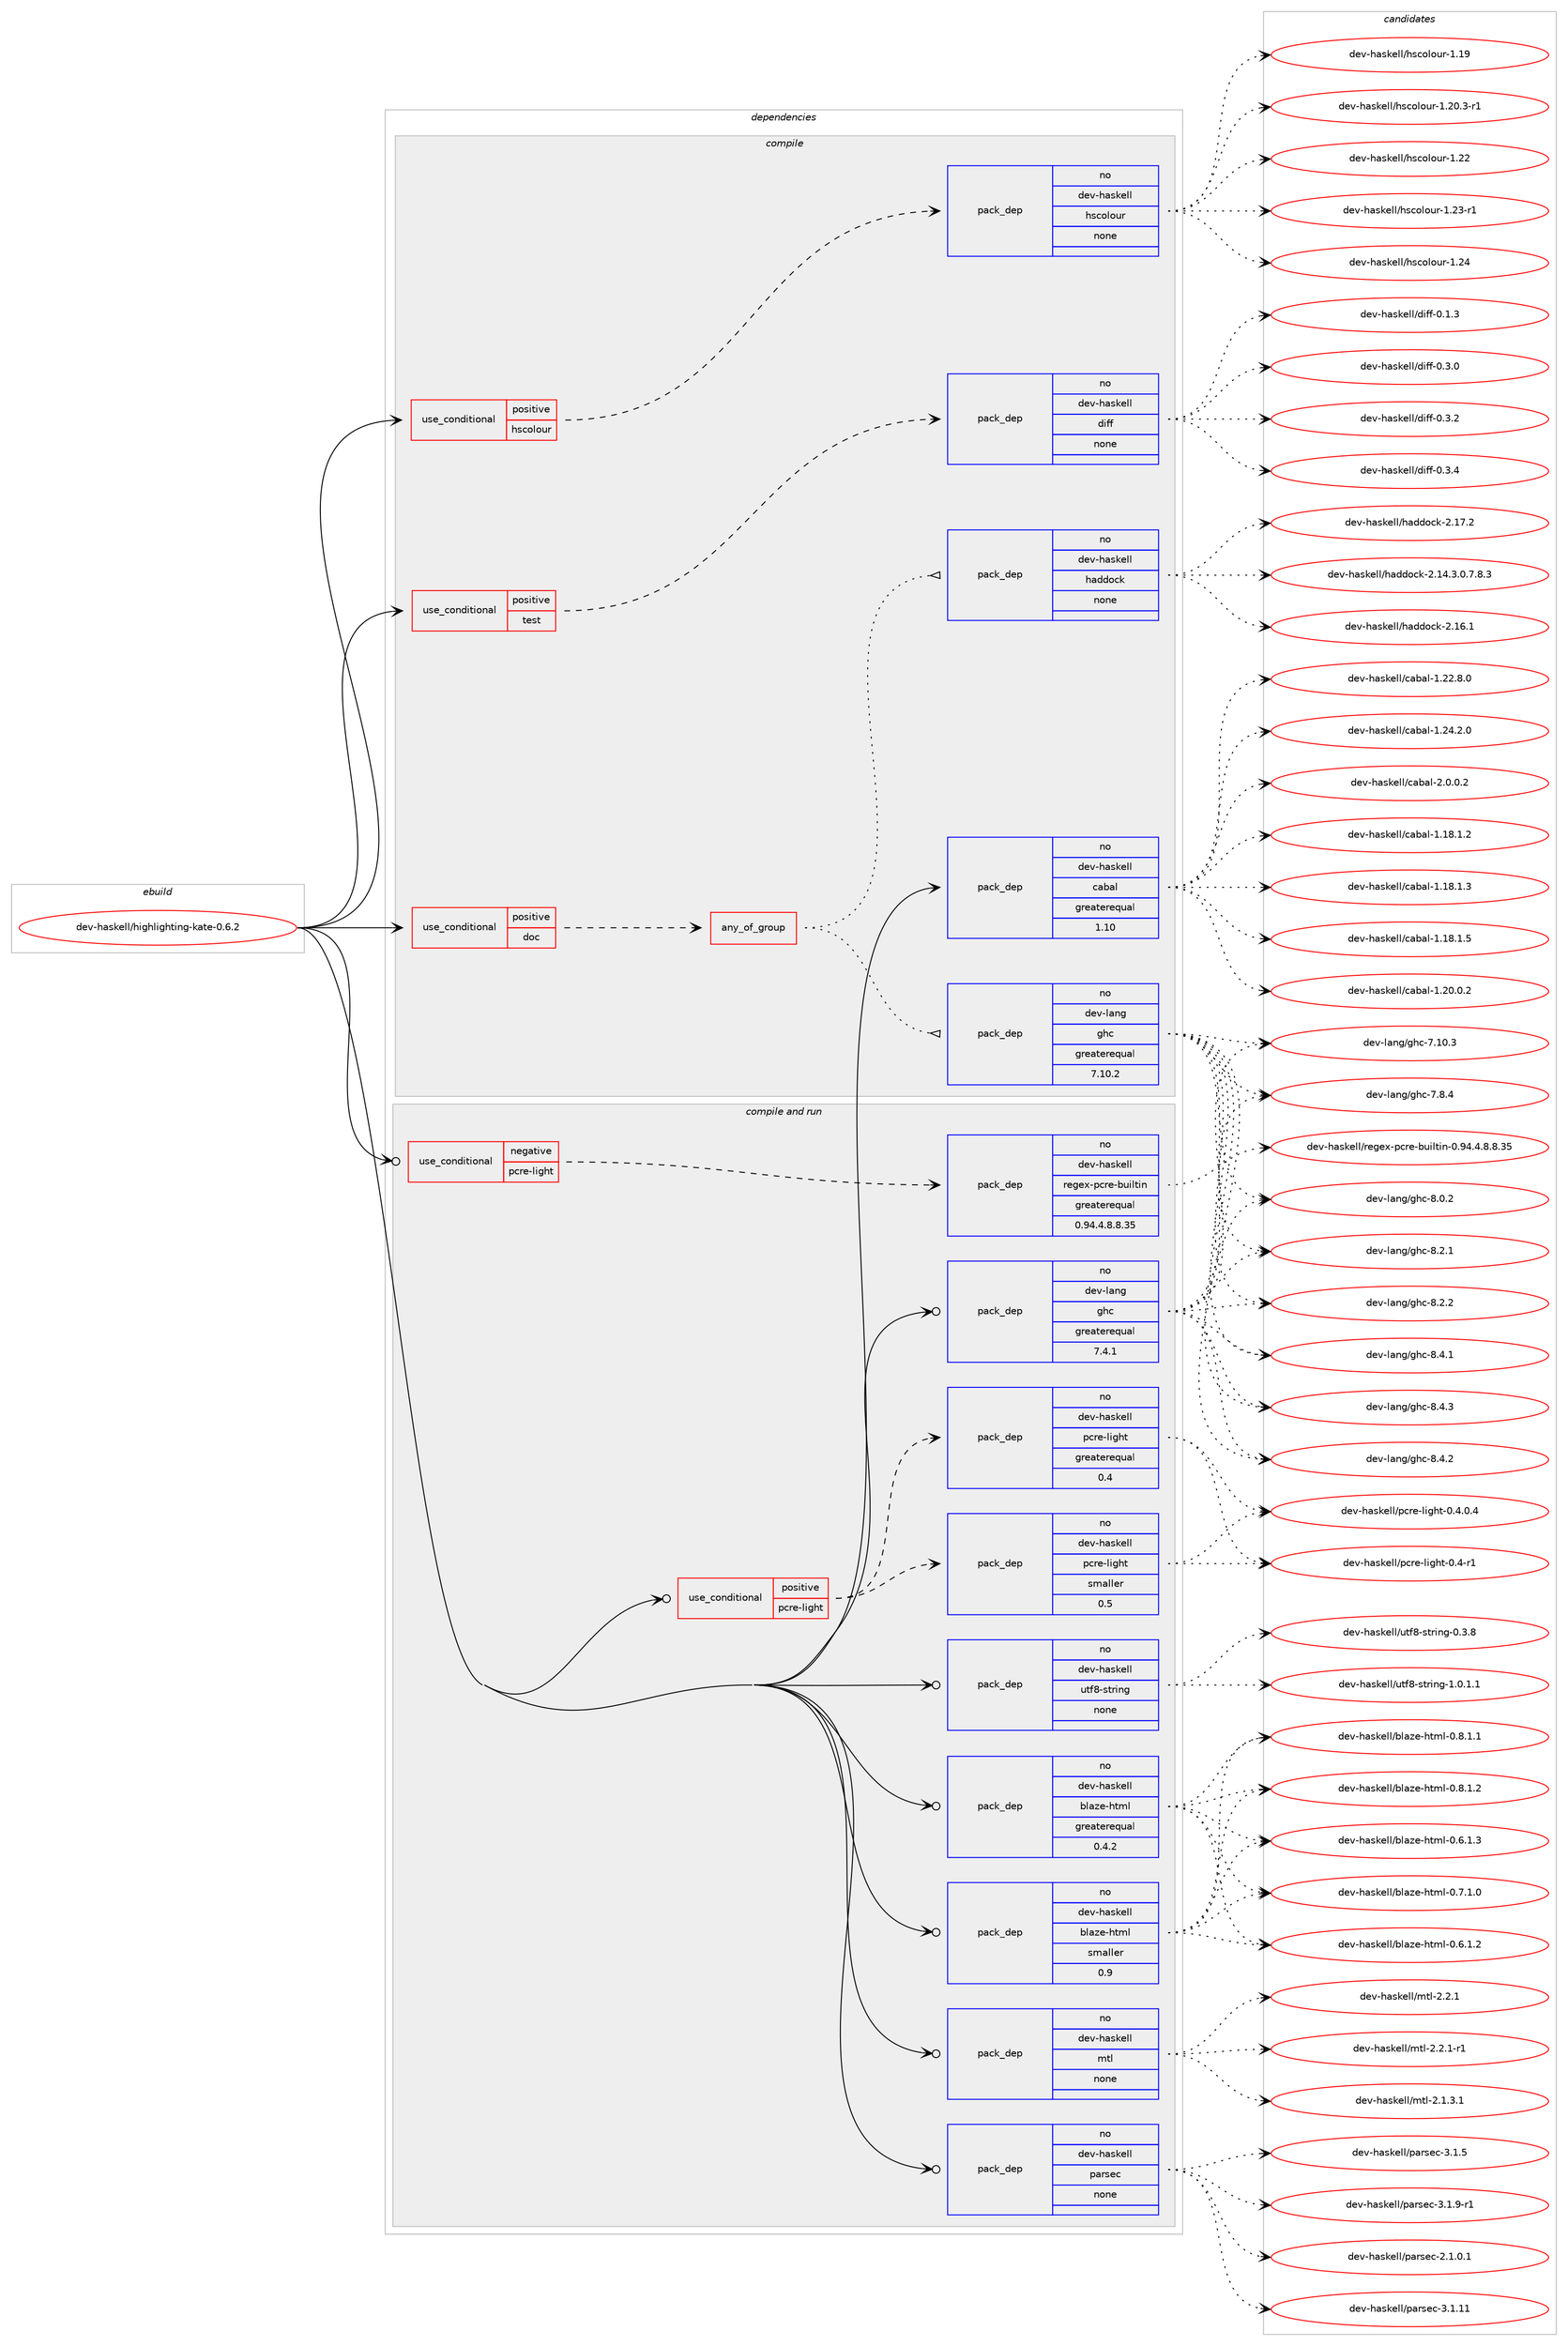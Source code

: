 digraph prolog {

# *************
# Graph options
# *************

newrank=true;
concentrate=true;
compound=true;
graph [rankdir=LR,fontname=Helvetica,fontsize=10,ranksep=1.5];#, ranksep=2.5, nodesep=0.2];
edge  [arrowhead=vee];
node  [fontname=Helvetica,fontsize=10];

# **********
# The ebuild
# **********

subgraph cluster_leftcol {
color=gray;
rank=same;
label=<<i>ebuild</i>>;
id [label="dev-haskell/highlighting-kate-0.6.2", color=red, width=4, href="../dev-haskell/highlighting-kate-0.6.2.svg"];
}

# ****************
# The dependencies
# ****************

subgraph cluster_midcol {
color=gray;
label=<<i>dependencies</i>>;
subgraph cluster_compile {
fillcolor="#eeeeee";
style=filled;
label=<<i>compile</i>>;
subgraph cond359919 {
dependency1334699 [label=<<TABLE BORDER="0" CELLBORDER="1" CELLSPACING="0" CELLPADDING="4"><TR><TD ROWSPAN="3" CELLPADDING="10">use_conditional</TD></TR><TR><TD>positive</TD></TR><TR><TD>doc</TD></TR></TABLE>>, shape=none, color=red];
subgraph any21017 {
dependency1334700 [label=<<TABLE BORDER="0" CELLBORDER="1" CELLSPACING="0" CELLPADDING="4"><TR><TD CELLPADDING="10">any_of_group</TD></TR></TABLE>>, shape=none, color=red];subgraph pack953211 {
dependency1334701 [label=<<TABLE BORDER="0" CELLBORDER="1" CELLSPACING="0" CELLPADDING="4" WIDTH="220"><TR><TD ROWSPAN="6" CELLPADDING="30">pack_dep</TD></TR><TR><TD WIDTH="110">no</TD></TR><TR><TD>dev-haskell</TD></TR><TR><TD>haddock</TD></TR><TR><TD>none</TD></TR><TR><TD></TD></TR></TABLE>>, shape=none, color=blue];
}
dependency1334700:e -> dependency1334701:w [weight=20,style="dotted",arrowhead="oinv"];
subgraph pack953212 {
dependency1334702 [label=<<TABLE BORDER="0" CELLBORDER="1" CELLSPACING="0" CELLPADDING="4" WIDTH="220"><TR><TD ROWSPAN="6" CELLPADDING="30">pack_dep</TD></TR><TR><TD WIDTH="110">no</TD></TR><TR><TD>dev-lang</TD></TR><TR><TD>ghc</TD></TR><TR><TD>greaterequal</TD></TR><TR><TD>7.10.2</TD></TR></TABLE>>, shape=none, color=blue];
}
dependency1334700:e -> dependency1334702:w [weight=20,style="dotted",arrowhead="oinv"];
}
dependency1334699:e -> dependency1334700:w [weight=20,style="dashed",arrowhead="vee"];
}
id:e -> dependency1334699:w [weight=20,style="solid",arrowhead="vee"];
subgraph cond359920 {
dependency1334703 [label=<<TABLE BORDER="0" CELLBORDER="1" CELLSPACING="0" CELLPADDING="4"><TR><TD ROWSPAN="3" CELLPADDING="10">use_conditional</TD></TR><TR><TD>positive</TD></TR><TR><TD>hscolour</TD></TR></TABLE>>, shape=none, color=red];
subgraph pack953213 {
dependency1334704 [label=<<TABLE BORDER="0" CELLBORDER="1" CELLSPACING="0" CELLPADDING="4" WIDTH="220"><TR><TD ROWSPAN="6" CELLPADDING="30">pack_dep</TD></TR><TR><TD WIDTH="110">no</TD></TR><TR><TD>dev-haskell</TD></TR><TR><TD>hscolour</TD></TR><TR><TD>none</TD></TR><TR><TD></TD></TR></TABLE>>, shape=none, color=blue];
}
dependency1334703:e -> dependency1334704:w [weight=20,style="dashed",arrowhead="vee"];
}
id:e -> dependency1334703:w [weight=20,style="solid",arrowhead="vee"];
subgraph cond359921 {
dependency1334705 [label=<<TABLE BORDER="0" CELLBORDER="1" CELLSPACING="0" CELLPADDING="4"><TR><TD ROWSPAN="3" CELLPADDING="10">use_conditional</TD></TR><TR><TD>positive</TD></TR><TR><TD>test</TD></TR></TABLE>>, shape=none, color=red];
subgraph pack953214 {
dependency1334706 [label=<<TABLE BORDER="0" CELLBORDER="1" CELLSPACING="0" CELLPADDING="4" WIDTH="220"><TR><TD ROWSPAN="6" CELLPADDING="30">pack_dep</TD></TR><TR><TD WIDTH="110">no</TD></TR><TR><TD>dev-haskell</TD></TR><TR><TD>diff</TD></TR><TR><TD>none</TD></TR><TR><TD></TD></TR></TABLE>>, shape=none, color=blue];
}
dependency1334705:e -> dependency1334706:w [weight=20,style="dashed",arrowhead="vee"];
}
id:e -> dependency1334705:w [weight=20,style="solid",arrowhead="vee"];
subgraph pack953215 {
dependency1334707 [label=<<TABLE BORDER="0" CELLBORDER="1" CELLSPACING="0" CELLPADDING="4" WIDTH="220"><TR><TD ROWSPAN="6" CELLPADDING="30">pack_dep</TD></TR><TR><TD WIDTH="110">no</TD></TR><TR><TD>dev-haskell</TD></TR><TR><TD>cabal</TD></TR><TR><TD>greaterequal</TD></TR><TR><TD>1.10</TD></TR></TABLE>>, shape=none, color=blue];
}
id:e -> dependency1334707:w [weight=20,style="solid",arrowhead="vee"];
}
subgraph cluster_compileandrun {
fillcolor="#eeeeee";
style=filled;
label=<<i>compile and run</i>>;
subgraph cond359922 {
dependency1334708 [label=<<TABLE BORDER="0" CELLBORDER="1" CELLSPACING="0" CELLPADDING="4"><TR><TD ROWSPAN="3" CELLPADDING="10">use_conditional</TD></TR><TR><TD>negative</TD></TR><TR><TD>pcre-light</TD></TR></TABLE>>, shape=none, color=red];
subgraph pack953216 {
dependency1334709 [label=<<TABLE BORDER="0" CELLBORDER="1" CELLSPACING="0" CELLPADDING="4" WIDTH="220"><TR><TD ROWSPAN="6" CELLPADDING="30">pack_dep</TD></TR><TR><TD WIDTH="110">no</TD></TR><TR><TD>dev-haskell</TD></TR><TR><TD>regex-pcre-builtin</TD></TR><TR><TD>greaterequal</TD></TR><TR><TD>0.94.4.8.8.35</TD></TR></TABLE>>, shape=none, color=blue];
}
dependency1334708:e -> dependency1334709:w [weight=20,style="dashed",arrowhead="vee"];
}
id:e -> dependency1334708:w [weight=20,style="solid",arrowhead="odotvee"];
subgraph cond359923 {
dependency1334710 [label=<<TABLE BORDER="0" CELLBORDER="1" CELLSPACING="0" CELLPADDING="4"><TR><TD ROWSPAN="3" CELLPADDING="10">use_conditional</TD></TR><TR><TD>positive</TD></TR><TR><TD>pcre-light</TD></TR></TABLE>>, shape=none, color=red];
subgraph pack953217 {
dependency1334711 [label=<<TABLE BORDER="0" CELLBORDER="1" CELLSPACING="0" CELLPADDING="4" WIDTH="220"><TR><TD ROWSPAN="6" CELLPADDING="30">pack_dep</TD></TR><TR><TD WIDTH="110">no</TD></TR><TR><TD>dev-haskell</TD></TR><TR><TD>pcre-light</TD></TR><TR><TD>greaterequal</TD></TR><TR><TD>0.4</TD></TR></TABLE>>, shape=none, color=blue];
}
dependency1334710:e -> dependency1334711:w [weight=20,style="dashed",arrowhead="vee"];
subgraph pack953218 {
dependency1334712 [label=<<TABLE BORDER="0" CELLBORDER="1" CELLSPACING="0" CELLPADDING="4" WIDTH="220"><TR><TD ROWSPAN="6" CELLPADDING="30">pack_dep</TD></TR><TR><TD WIDTH="110">no</TD></TR><TR><TD>dev-haskell</TD></TR><TR><TD>pcre-light</TD></TR><TR><TD>smaller</TD></TR><TR><TD>0.5</TD></TR></TABLE>>, shape=none, color=blue];
}
dependency1334710:e -> dependency1334712:w [weight=20,style="dashed",arrowhead="vee"];
}
id:e -> dependency1334710:w [weight=20,style="solid",arrowhead="odotvee"];
subgraph pack953219 {
dependency1334713 [label=<<TABLE BORDER="0" CELLBORDER="1" CELLSPACING="0" CELLPADDING="4" WIDTH="220"><TR><TD ROWSPAN="6" CELLPADDING="30">pack_dep</TD></TR><TR><TD WIDTH="110">no</TD></TR><TR><TD>dev-haskell</TD></TR><TR><TD>blaze-html</TD></TR><TR><TD>greaterequal</TD></TR><TR><TD>0.4.2</TD></TR></TABLE>>, shape=none, color=blue];
}
id:e -> dependency1334713:w [weight=20,style="solid",arrowhead="odotvee"];
subgraph pack953220 {
dependency1334714 [label=<<TABLE BORDER="0" CELLBORDER="1" CELLSPACING="0" CELLPADDING="4" WIDTH="220"><TR><TD ROWSPAN="6" CELLPADDING="30">pack_dep</TD></TR><TR><TD WIDTH="110">no</TD></TR><TR><TD>dev-haskell</TD></TR><TR><TD>blaze-html</TD></TR><TR><TD>smaller</TD></TR><TR><TD>0.9</TD></TR></TABLE>>, shape=none, color=blue];
}
id:e -> dependency1334714:w [weight=20,style="solid",arrowhead="odotvee"];
subgraph pack953221 {
dependency1334715 [label=<<TABLE BORDER="0" CELLBORDER="1" CELLSPACING="0" CELLPADDING="4" WIDTH="220"><TR><TD ROWSPAN="6" CELLPADDING="30">pack_dep</TD></TR><TR><TD WIDTH="110">no</TD></TR><TR><TD>dev-haskell</TD></TR><TR><TD>mtl</TD></TR><TR><TD>none</TD></TR><TR><TD></TD></TR></TABLE>>, shape=none, color=blue];
}
id:e -> dependency1334715:w [weight=20,style="solid",arrowhead="odotvee"];
subgraph pack953222 {
dependency1334716 [label=<<TABLE BORDER="0" CELLBORDER="1" CELLSPACING="0" CELLPADDING="4" WIDTH="220"><TR><TD ROWSPAN="6" CELLPADDING="30">pack_dep</TD></TR><TR><TD WIDTH="110">no</TD></TR><TR><TD>dev-haskell</TD></TR><TR><TD>parsec</TD></TR><TR><TD>none</TD></TR><TR><TD></TD></TR></TABLE>>, shape=none, color=blue];
}
id:e -> dependency1334716:w [weight=20,style="solid",arrowhead="odotvee"];
subgraph pack953223 {
dependency1334717 [label=<<TABLE BORDER="0" CELLBORDER="1" CELLSPACING="0" CELLPADDING="4" WIDTH="220"><TR><TD ROWSPAN="6" CELLPADDING="30">pack_dep</TD></TR><TR><TD WIDTH="110">no</TD></TR><TR><TD>dev-haskell</TD></TR><TR><TD>utf8-string</TD></TR><TR><TD>none</TD></TR><TR><TD></TD></TR></TABLE>>, shape=none, color=blue];
}
id:e -> dependency1334717:w [weight=20,style="solid",arrowhead="odotvee"];
subgraph pack953224 {
dependency1334718 [label=<<TABLE BORDER="0" CELLBORDER="1" CELLSPACING="0" CELLPADDING="4" WIDTH="220"><TR><TD ROWSPAN="6" CELLPADDING="30">pack_dep</TD></TR><TR><TD WIDTH="110">no</TD></TR><TR><TD>dev-lang</TD></TR><TR><TD>ghc</TD></TR><TR><TD>greaterequal</TD></TR><TR><TD>7.4.1</TD></TR></TABLE>>, shape=none, color=blue];
}
id:e -> dependency1334718:w [weight=20,style="solid",arrowhead="odotvee"];
}
subgraph cluster_run {
fillcolor="#eeeeee";
style=filled;
label=<<i>run</i>>;
}
}

# **************
# The candidates
# **************

subgraph cluster_choices {
rank=same;
color=gray;
label=<<i>candidates</i>>;

subgraph choice953211 {
color=black;
nodesep=1;
choice1001011184510497115107101108108471049710010011199107455046495246514648465546564651 [label="dev-haskell/haddock-2.14.3.0.7.8.3", color=red, width=4,href="../dev-haskell/haddock-2.14.3.0.7.8.3.svg"];
choice100101118451049711510710110810847104971001001119910745504649544649 [label="dev-haskell/haddock-2.16.1", color=red, width=4,href="../dev-haskell/haddock-2.16.1.svg"];
choice100101118451049711510710110810847104971001001119910745504649554650 [label="dev-haskell/haddock-2.17.2", color=red, width=4,href="../dev-haskell/haddock-2.17.2.svg"];
dependency1334701:e -> choice1001011184510497115107101108108471049710010011199107455046495246514648465546564651:w [style=dotted,weight="100"];
dependency1334701:e -> choice100101118451049711510710110810847104971001001119910745504649544649:w [style=dotted,weight="100"];
dependency1334701:e -> choice100101118451049711510710110810847104971001001119910745504649554650:w [style=dotted,weight="100"];
}
subgraph choice953212 {
color=black;
nodesep=1;
choice1001011184510897110103471031049945554649484651 [label="dev-lang/ghc-7.10.3", color=red, width=4,href="../dev-lang/ghc-7.10.3.svg"];
choice10010111845108971101034710310499455546564652 [label="dev-lang/ghc-7.8.4", color=red, width=4,href="../dev-lang/ghc-7.8.4.svg"];
choice10010111845108971101034710310499455646484650 [label="dev-lang/ghc-8.0.2", color=red, width=4,href="../dev-lang/ghc-8.0.2.svg"];
choice10010111845108971101034710310499455646504649 [label="dev-lang/ghc-8.2.1", color=red, width=4,href="../dev-lang/ghc-8.2.1.svg"];
choice10010111845108971101034710310499455646504650 [label="dev-lang/ghc-8.2.2", color=red, width=4,href="../dev-lang/ghc-8.2.2.svg"];
choice10010111845108971101034710310499455646524649 [label="dev-lang/ghc-8.4.1", color=red, width=4,href="../dev-lang/ghc-8.4.1.svg"];
choice10010111845108971101034710310499455646524650 [label="dev-lang/ghc-8.4.2", color=red, width=4,href="../dev-lang/ghc-8.4.2.svg"];
choice10010111845108971101034710310499455646524651 [label="dev-lang/ghc-8.4.3", color=red, width=4,href="../dev-lang/ghc-8.4.3.svg"];
dependency1334702:e -> choice1001011184510897110103471031049945554649484651:w [style=dotted,weight="100"];
dependency1334702:e -> choice10010111845108971101034710310499455546564652:w [style=dotted,weight="100"];
dependency1334702:e -> choice10010111845108971101034710310499455646484650:w [style=dotted,weight="100"];
dependency1334702:e -> choice10010111845108971101034710310499455646504649:w [style=dotted,weight="100"];
dependency1334702:e -> choice10010111845108971101034710310499455646504650:w [style=dotted,weight="100"];
dependency1334702:e -> choice10010111845108971101034710310499455646524649:w [style=dotted,weight="100"];
dependency1334702:e -> choice10010111845108971101034710310499455646524650:w [style=dotted,weight="100"];
dependency1334702:e -> choice10010111845108971101034710310499455646524651:w [style=dotted,weight="100"];
}
subgraph choice953213 {
color=black;
nodesep=1;
choice100101118451049711510710110810847104115991111081111171144549464957 [label="dev-haskell/hscolour-1.19", color=red, width=4,href="../dev-haskell/hscolour-1.19.svg"];
choice10010111845104971151071011081084710411599111108111117114454946504846514511449 [label="dev-haskell/hscolour-1.20.3-r1", color=red, width=4,href="../dev-haskell/hscolour-1.20.3-r1.svg"];
choice100101118451049711510710110810847104115991111081111171144549465050 [label="dev-haskell/hscolour-1.22", color=red, width=4,href="../dev-haskell/hscolour-1.22.svg"];
choice1001011184510497115107101108108471041159911110811111711445494650514511449 [label="dev-haskell/hscolour-1.23-r1", color=red, width=4,href="../dev-haskell/hscolour-1.23-r1.svg"];
choice100101118451049711510710110810847104115991111081111171144549465052 [label="dev-haskell/hscolour-1.24", color=red, width=4,href="../dev-haskell/hscolour-1.24.svg"];
dependency1334704:e -> choice100101118451049711510710110810847104115991111081111171144549464957:w [style=dotted,weight="100"];
dependency1334704:e -> choice10010111845104971151071011081084710411599111108111117114454946504846514511449:w [style=dotted,weight="100"];
dependency1334704:e -> choice100101118451049711510710110810847104115991111081111171144549465050:w [style=dotted,weight="100"];
dependency1334704:e -> choice1001011184510497115107101108108471041159911110811111711445494650514511449:w [style=dotted,weight="100"];
dependency1334704:e -> choice100101118451049711510710110810847104115991111081111171144549465052:w [style=dotted,weight="100"];
}
subgraph choice953214 {
color=black;
nodesep=1;
choice100101118451049711510710110810847100105102102454846494651 [label="dev-haskell/diff-0.1.3", color=red, width=4,href="../dev-haskell/diff-0.1.3.svg"];
choice100101118451049711510710110810847100105102102454846514648 [label="dev-haskell/diff-0.3.0", color=red, width=4,href="../dev-haskell/diff-0.3.0.svg"];
choice100101118451049711510710110810847100105102102454846514650 [label="dev-haskell/diff-0.3.2", color=red, width=4,href="../dev-haskell/diff-0.3.2.svg"];
choice100101118451049711510710110810847100105102102454846514652 [label="dev-haskell/diff-0.3.4", color=red, width=4,href="../dev-haskell/diff-0.3.4.svg"];
dependency1334706:e -> choice100101118451049711510710110810847100105102102454846494651:w [style=dotted,weight="100"];
dependency1334706:e -> choice100101118451049711510710110810847100105102102454846514648:w [style=dotted,weight="100"];
dependency1334706:e -> choice100101118451049711510710110810847100105102102454846514650:w [style=dotted,weight="100"];
dependency1334706:e -> choice100101118451049711510710110810847100105102102454846514652:w [style=dotted,weight="100"];
}
subgraph choice953215 {
color=black;
nodesep=1;
choice10010111845104971151071011081084799979897108454946495646494650 [label="dev-haskell/cabal-1.18.1.2", color=red, width=4,href="../dev-haskell/cabal-1.18.1.2.svg"];
choice10010111845104971151071011081084799979897108454946495646494651 [label="dev-haskell/cabal-1.18.1.3", color=red, width=4,href="../dev-haskell/cabal-1.18.1.3.svg"];
choice10010111845104971151071011081084799979897108454946495646494653 [label="dev-haskell/cabal-1.18.1.5", color=red, width=4,href="../dev-haskell/cabal-1.18.1.5.svg"];
choice10010111845104971151071011081084799979897108454946504846484650 [label="dev-haskell/cabal-1.20.0.2", color=red, width=4,href="../dev-haskell/cabal-1.20.0.2.svg"];
choice10010111845104971151071011081084799979897108454946505046564648 [label="dev-haskell/cabal-1.22.8.0", color=red, width=4,href="../dev-haskell/cabal-1.22.8.0.svg"];
choice10010111845104971151071011081084799979897108454946505246504648 [label="dev-haskell/cabal-1.24.2.0", color=red, width=4,href="../dev-haskell/cabal-1.24.2.0.svg"];
choice100101118451049711510710110810847999798971084550464846484650 [label="dev-haskell/cabal-2.0.0.2", color=red, width=4,href="../dev-haskell/cabal-2.0.0.2.svg"];
dependency1334707:e -> choice10010111845104971151071011081084799979897108454946495646494650:w [style=dotted,weight="100"];
dependency1334707:e -> choice10010111845104971151071011081084799979897108454946495646494651:w [style=dotted,weight="100"];
dependency1334707:e -> choice10010111845104971151071011081084799979897108454946495646494653:w [style=dotted,weight="100"];
dependency1334707:e -> choice10010111845104971151071011081084799979897108454946504846484650:w [style=dotted,weight="100"];
dependency1334707:e -> choice10010111845104971151071011081084799979897108454946505046564648:w [style=dotted,weight="100"];
dependency1334707:e -> choice10010111845104971151071011081084799979897108454946505246504648:w [style=dotted,weight="100"];
dependency1334707:e -> choice100101118451049711510710110810847999798971084550464846484650:w [style=dotted,weight="100"];
}
subgraph choice953216 {
color=black;
nodesep=1;
choice100101118451049711510710110810847114101103101120451129911410145981171051081161051104548465752465246564656465153 [label="dev-haskell/regex-pcre-builtin-0.94.4.8.8.35", color=red, width=4,href="../dev-haskell/regex-pcre-builtin-0.94.4.8.8.35.svg"];
dependency1334709:e -> choice100101118451049711510710110810847114101103101120451129911410145981171051081161051104548465752465246564656465153:w [style=dotted,weight="100"];
}
subgraph choice953217 {
color=black;
nodesep=1;
choice1001011184510497115107101108108471129911410145108105103104116454846524511449 [label="dev-haskell/pcre-light-0.4-r1", color=red, width=4,href="../dev-haskell/pcre-light-0.4-r1.svg"];
choice10010111845104971151071011081084711299114101451081051031041164548465246484652 [label="dev-haskell/pcre-light-0.4.0.4", color=red, width=4,href="../dev-haskell/pcre-light-0.4.0.4.svg"];
dependency1334711:e -> choice1001011184510497115107101108108471129911410145108105103104116454846524511449:w [style=dotted,weight="100"];
dependency1334711:e -> choice10010111845104971151071011081084711299114101451081051031041164548465246484652:w [style=dotted,weight="100"];
}
subgraph choice953218 {
color=black;
nodesep=1;
choice1001011184510497115107101108108471129911410145108105103104116454846524511449 [label="dev-haskell/pcre-light-0.4-r1", color=red, width=4,href="../dev-haskell/pcre-light-0.4-r1.svg"];
choice10010111845104971151071011081084711299114101451081051031041164548465246484652 [label="dev-haskell/pcre-light-0.4.0.4", color=red, width=4,href="../dev-haskell/pcre-light-0.4.0.4.svg"];
dependency1334712:e -> choice1001011184510497115107101108108471129911410145108105103104116454846524511449:w [style=dotted,weight="100"];
dependency1334712:e -> choice10010111845104971151071011081084711299114101451081051031041164548465246484652:w [style=dotted,weight="100"];
}
subgraph choice953219 {
color=black;
nodesep=1;
choice1001011184510497115107101108108479810897122101451041161091084548465446494650 [label="dev-haskell/blaze-html-0.6.1.2", color=red, width=4,href="../dev-haskell/blaze-html-0.6.1.2.svg"];
choice1001011184510497115107101108108479810897122101451041161091084548465446494651 [label="dev-haskell/blaze-html-0.6.1.3", color=red, width=4,href="../dev-haskell/blaze-html-0.6.1.3.svg"];
choice1001011184510497115107101108108479810897122101451041161091084548465546494648 [label="dev-haskell/blaze-html-0.7.1.0", color=red, width=4,href="../dev-haskell/blaze-html-0.7.1.0.svg"];
choice1001011184510497115107101108108479810897122101451041161091084548465646494649 [label="dev-haskell/blaze-html-0.8.1.1", color=red, width=4,href="../dev-haskell/blaze-html-0.8.1.1.svg"];
choice1001011184510497115107101108108479810897122101451041161091084548465646494650 [label="dev-haskell/blaze-html-0.8.1.2", color=red, width=4,href="../dev-haskell/blaze-html-0.8.1.2.svg"];
dependency1334713:e -> choice1001011184510497115107101108108479810897122101451041161091084548465446494650:w [style=dotted,weight="100"];
dependency1334713:e -> choice1001011184510497115107101108108479810897122101451041161091084548465446494651:w [style=dotted,weight="100"];
dependency1334713:e -> choice1001011184510497115107101108108479810897122101451041161091084548465546494648:w [style=dotted,weight="100"];
dependency1334713:e -> choice1001011184510497115107101108108479810897122101451041161091084548465646494649:w [style=dotted,weight="100"];
dependency1334713:e -> choice1001011184510497115107101108108479810897122101451041161091084548465646494650:w [style=dotted,weight="100"];
}
subgraph choice953220 {
color=black;
nodesep=1;
choice1001011184510497115107101108108479810897122101451041161091084548465446494650 [label="dev-haskell/blaze-html-0.6.1.2", color=red, width=4,href="../dev-haskell/blaze-html-0.6.1.2.svg"];
choice1001011184510497115107101108108479810897122101451041161091084548465446494651 [label="dev-haskell/blaze-html-0.6.1.3", color=red, width=4,href="../dev-haskell/blaze-html-0.6.1.3.svg"];
choice1001011184510497115107101108108479810897122101451041161091084548465546494648 [label="dev-haskell/blaze-html-0.7.1.0", color=red, width=4,href="../dev-haskell/blaze-html-0.7.1.0.svg"];
choice1001011184510497115107101108108479810897122101451041161091084548465646494649 [label="dev-haskell/blaze-html-0.8.1.1", color=red, width=4,href="../dev-haskell/blaze-html-0.8.1.1.svg"];
choice1001011184510497115107101108108479810897122101451041161091084548465646494650 [label="dev-haskell/blaze-html-0.8.1.2", color=red, width=4,href="../dev-haskell/blaze-html-0.8.1.2.svg"];
dependency1334714:e -> choice1001011184510497115107101108108479810897122101451041161091084548465446494650:w [style=dotted,weight="100"];
dependency1334714:e -> choice1001011184510497115107101108108479810897122101451041161091084548465446494651:w [style=dotted,weight="100"];
dependency1334714:e -> choice1001011184510497115107101108108479810897122101451041161091084548465546494648:w [style=dotted,weight="100"];
dependency1334714:e -> choice1001011184510497115107101108108479810897122101451041161091084548465646494649:w [style=dotted,weight="100"];
dependency1334714:e -> choice1001011184510497115107101108108479810897122101451041161091084548465646494650:w [style=dotted,weight="100"];
}
subgraph choice953221 {
color=black;
nodesep=1;
choice1001011184510497115107101108108471091161084550464946514649 [label="dev-haskell/mtl-2.1.3.1", color=red, width=4,href="../dev-haskell/mtl-2.1.3.1.svg"];
choice100101118451049711510710110810847109116108455046504649 [label="dev-haskell/mtl-2.2.1", color=red, width=4,href="../dev-haskell/mtl-2.2.1.svg"];
choice1001011184510497115107101108108471091161084550465046494511449 [label="dev-haskell/mtl-2.2.1-r1", color=red, width=4,href="../dev-haskell/mtl-2.2.1-r1.svg"];
dependency1334715:e -> choice1001011184510497115107101108108471091161084550464946514649:w [style=dotted,weight="100"];
dependency1334715:e -> choice100101118451049711510710110810847109116108455046504649:w [style=dotted,weight="100"];
dependency1334715:e -> choice1001011184510497115107101108108471091161084550465046494511449:w [style=dotted,weight="100"];
}
subgraph choice953222 {
color=black;
nodesep=1;
choice10010111845104971151071011081084711297114115101994550464946484649 [label="dev-haskell/parsec-2.1.0.1", color=red, width=4,href="../dev-haskell/parsec-2.1.0.1.svg"];
choice100101118451049711510710110810847112971141151019945514649464949 [label="dev-haskell/parsec-3.1.11", color=red, width=4,href="../dev-haskell/parsec-3.1.11.svg"];
choice1001011184510497115107101108108471129711411510199455146494653 [label="dev-haskell/parsec-3.1.5", color=red, width=4,href="../dev-haskell/parsec-3.1.5.svg"];
choice10010111845104971151071011081084711297114115101994551464946574511449 [label="dev-haskell/parsec-3.1.9-r1", color=red, width=4,href="../dev-haskell/parsec-3.1.9-r1.svg"];
dependency1334716:e -> choice10010111845104971151071011081084711297114115101994550464946484649:w [style=dotted,weight="100"];
dependency1334716:e -> choice100101118451049711510710110810847112971141151019945514649464949:w [style=dotted,weight="100"];
dependency1334716:e -> choice1001011184510497115107101108108471129711411510199455146494653:w [style=dotted,weight="100"];
dependency1334716:e -> choice10010111845104971151071011081084711297114115101994551464946574511449:w [style=dotted,weight="100"];
}
subgraph choice953223 {
color=black;
nodesep=1;
choice1001011184510497115107101108108471171161025645115116114105110103454846514656 [label="dev-haskell/utf8-string-0.3.8", color=red, width=4,href="../dev-haskell/utf8-string-0.3.8.svg"];
choice10010111845104971151071011081084711711610256451151161141051101034549464846494649 [label="dev-haskell/utf8-string-1.0.1.1", color=red, width=4,href="../dev-haskell/utf8-string-1.0.1.1.svg"];
dependency1334717:e -> choice1001011184510497115107101108108471171161025645115116114105110103454846514656:w [style=dotted,weight="100"];
dependency1334717:e -> choice10010111845104971151071011081084711711610256451151161141051101034549464846494649:w [style=dotted,weight="100"];
}
subgraph choice953224 {
color=black;
nodesep=1;
choice1001011184510897110103471031049945554649484651 [label="dev-lang/ghc-7.10.3", color=red, width=4,href="../dev-lang/ghc-7.10.3.svg"];
choice10010111845108971101034710310499455546564652 [label="dev-lang/ghc-7.8.4", color=red, width=4,href="../dev-lang/ghc-7.8.4.svg"];
choice10010111845108971101034710310499455646484650 [label="dev-lang/ghc-8.0.2", color=red, width=4,href="../dev-lang/ghc-8.0.2.svg"];
choice10010111845108971101034710310499455646504649 [label="dev-lang/ghc-8.2.1", color=red, width=4,href="../dev-lang/ghc-8.2.1.svg"];
choice10010111845108971101034710310499455646504650 [label="dev-lang/ghc-8.2.2", color=red, width=4,href="../dev-lang/ghc-8.2.2.svg"];
choice10010111845108971101034710310499455646524649 [label="dev-lang/ghc-8.4.1", color=red, width=4,href="../dev-lang/ghc-8.4.1.svg"];
choice10010111845108971101034710310499455646524650 [label="dev-lang/ghc-8.4.2", color=red, width=4,href="../dev-lang/ghc-8.4.2.svg"];
choice10010111845108971101034710310499455646524651 [label="dev-lang/ghc-8.4.3", color=red, width=4,href="../dev-lang/ghc-8.4.3.svg"];
dependency1334718:e -> choice1001011184510897110103471031049945554649484651:w [style=dotted,weight="100"];
dependency1334718:e -> choice10010111845108971101034710310499455546564652:w [style=dotted,weight="100"];
dependency1334718:e -> choice10010111845108971101034710310499455646484650:w [style=dotted,weight="100"];
dependency1334718:e -> choice10010111845108971101034710310499455646504649:w [style=dotted,weight="100"];
dependency1334718:e -> choice10010111845108971101034710310499455646504650:w [style=dotted,weight="100"];
dependency1334718:e -> choice10010111845108971101034710310499455646524649:w [style=dotted,weight="100"];
dependency1334718:e -> choice10010111845108971101034710310499455646524650:w [style=dotted,weight="100"];
dependency1334718:e -> choice10010111845108971101034710310499455646524651:w [style=dotted,weight="100"];
}
}

}
